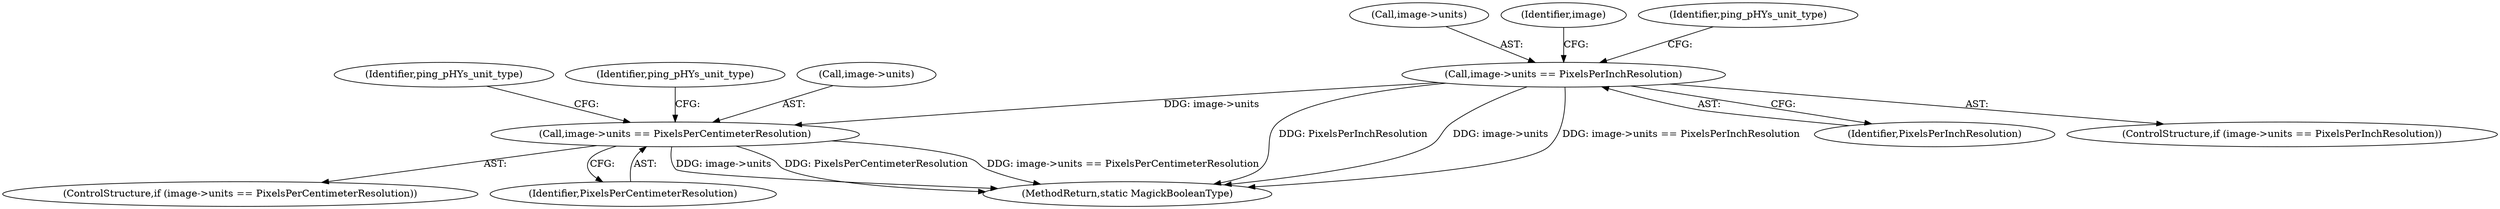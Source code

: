 digraph "0_ImageMagick_816ecab6c532ae086ff4186b3eaf4aa7092d536f@pointer" {
"1004541" [label="(Call,image->units == PixelsPerInchResolution)"];
"1004582" [label="(Call,image->units == PixelsPerCentimeterResolution)"];
"1004542" [label="(Call,image->units)"];
"1004540" [label="(ControlStructure,if (image->units == PixelsPerInchResolution))"];
"1004620" [label="(Identifier,ping_pHYs_unit_type)"];
"1004584" [label="(Identifier,image)"];
"1004586" [label="(Identifier,PixelsPerCentimeterResolution)"];
"1004545" [label="(Identifier,PixelsPerInchResolution)"];
"1004541" [label="(Call,image->units == PixelsPerInchResolution)"];
"1004582" [label="(Call,image->units == PixelsPerCentimeterResolution)"];
"1009779" [label="(MethodReturn,static MagickBooleanType)"];
"1004589" [label="(Identifier,ping_pHYs_unit_type)"];
"1004548" [label="(Identifier,ping_pHYs_unit_type)"];
"1004581" [label="(ControlStructure,if (image->units == PixelsPerCentimeterResolution))"];
"1004583" [label="(Call,image->units)"];
"1004541" -> "1004540"  [label="AST: "];
"1004541" -> "1004545"  [label="CFG: "];
"1004542" -> "1004541"  [label="AST: "];
"1004545" -> "1004541"  [label="AST: "];
"1004548" -> "1004541"  [label="CFG: "];
"1004584" -> "1004541"  [label="CFG: "];
"1004541" -> "1009779"  [label="DDG: PixelsPerInchResolution"];
"1004541" -> "1009779"  [label="DDG: image->units"];
"1004541" -> "1009779"  [label="DDG: image->units == PixelsPerInchResolution"];
"1004541" -> "1004582"  [label="DDG: image->units"];
"1004582" -> "1004581"  [label="AST: "];
"1004582" -> "1004586"  [label="CFG: "];
"1004583" -> "1004582"  [label="AST: "];
"1004586" -> "1004582"  [label="AST: "];
"1004589" -> "1004582"  [label="CFG: "];
"1004620" -> "1004582"  [label="CFG: "];
"1004582" -> "1009779"  [label="DDG: image->units == PixelsPerCentimeterResolution"];
"1004582" -> "1009779"  [label="DDG: image->units"];
"1004582" -> "1009779"  [label="DDG: PixelsPerCentimeterResolution"];
}
